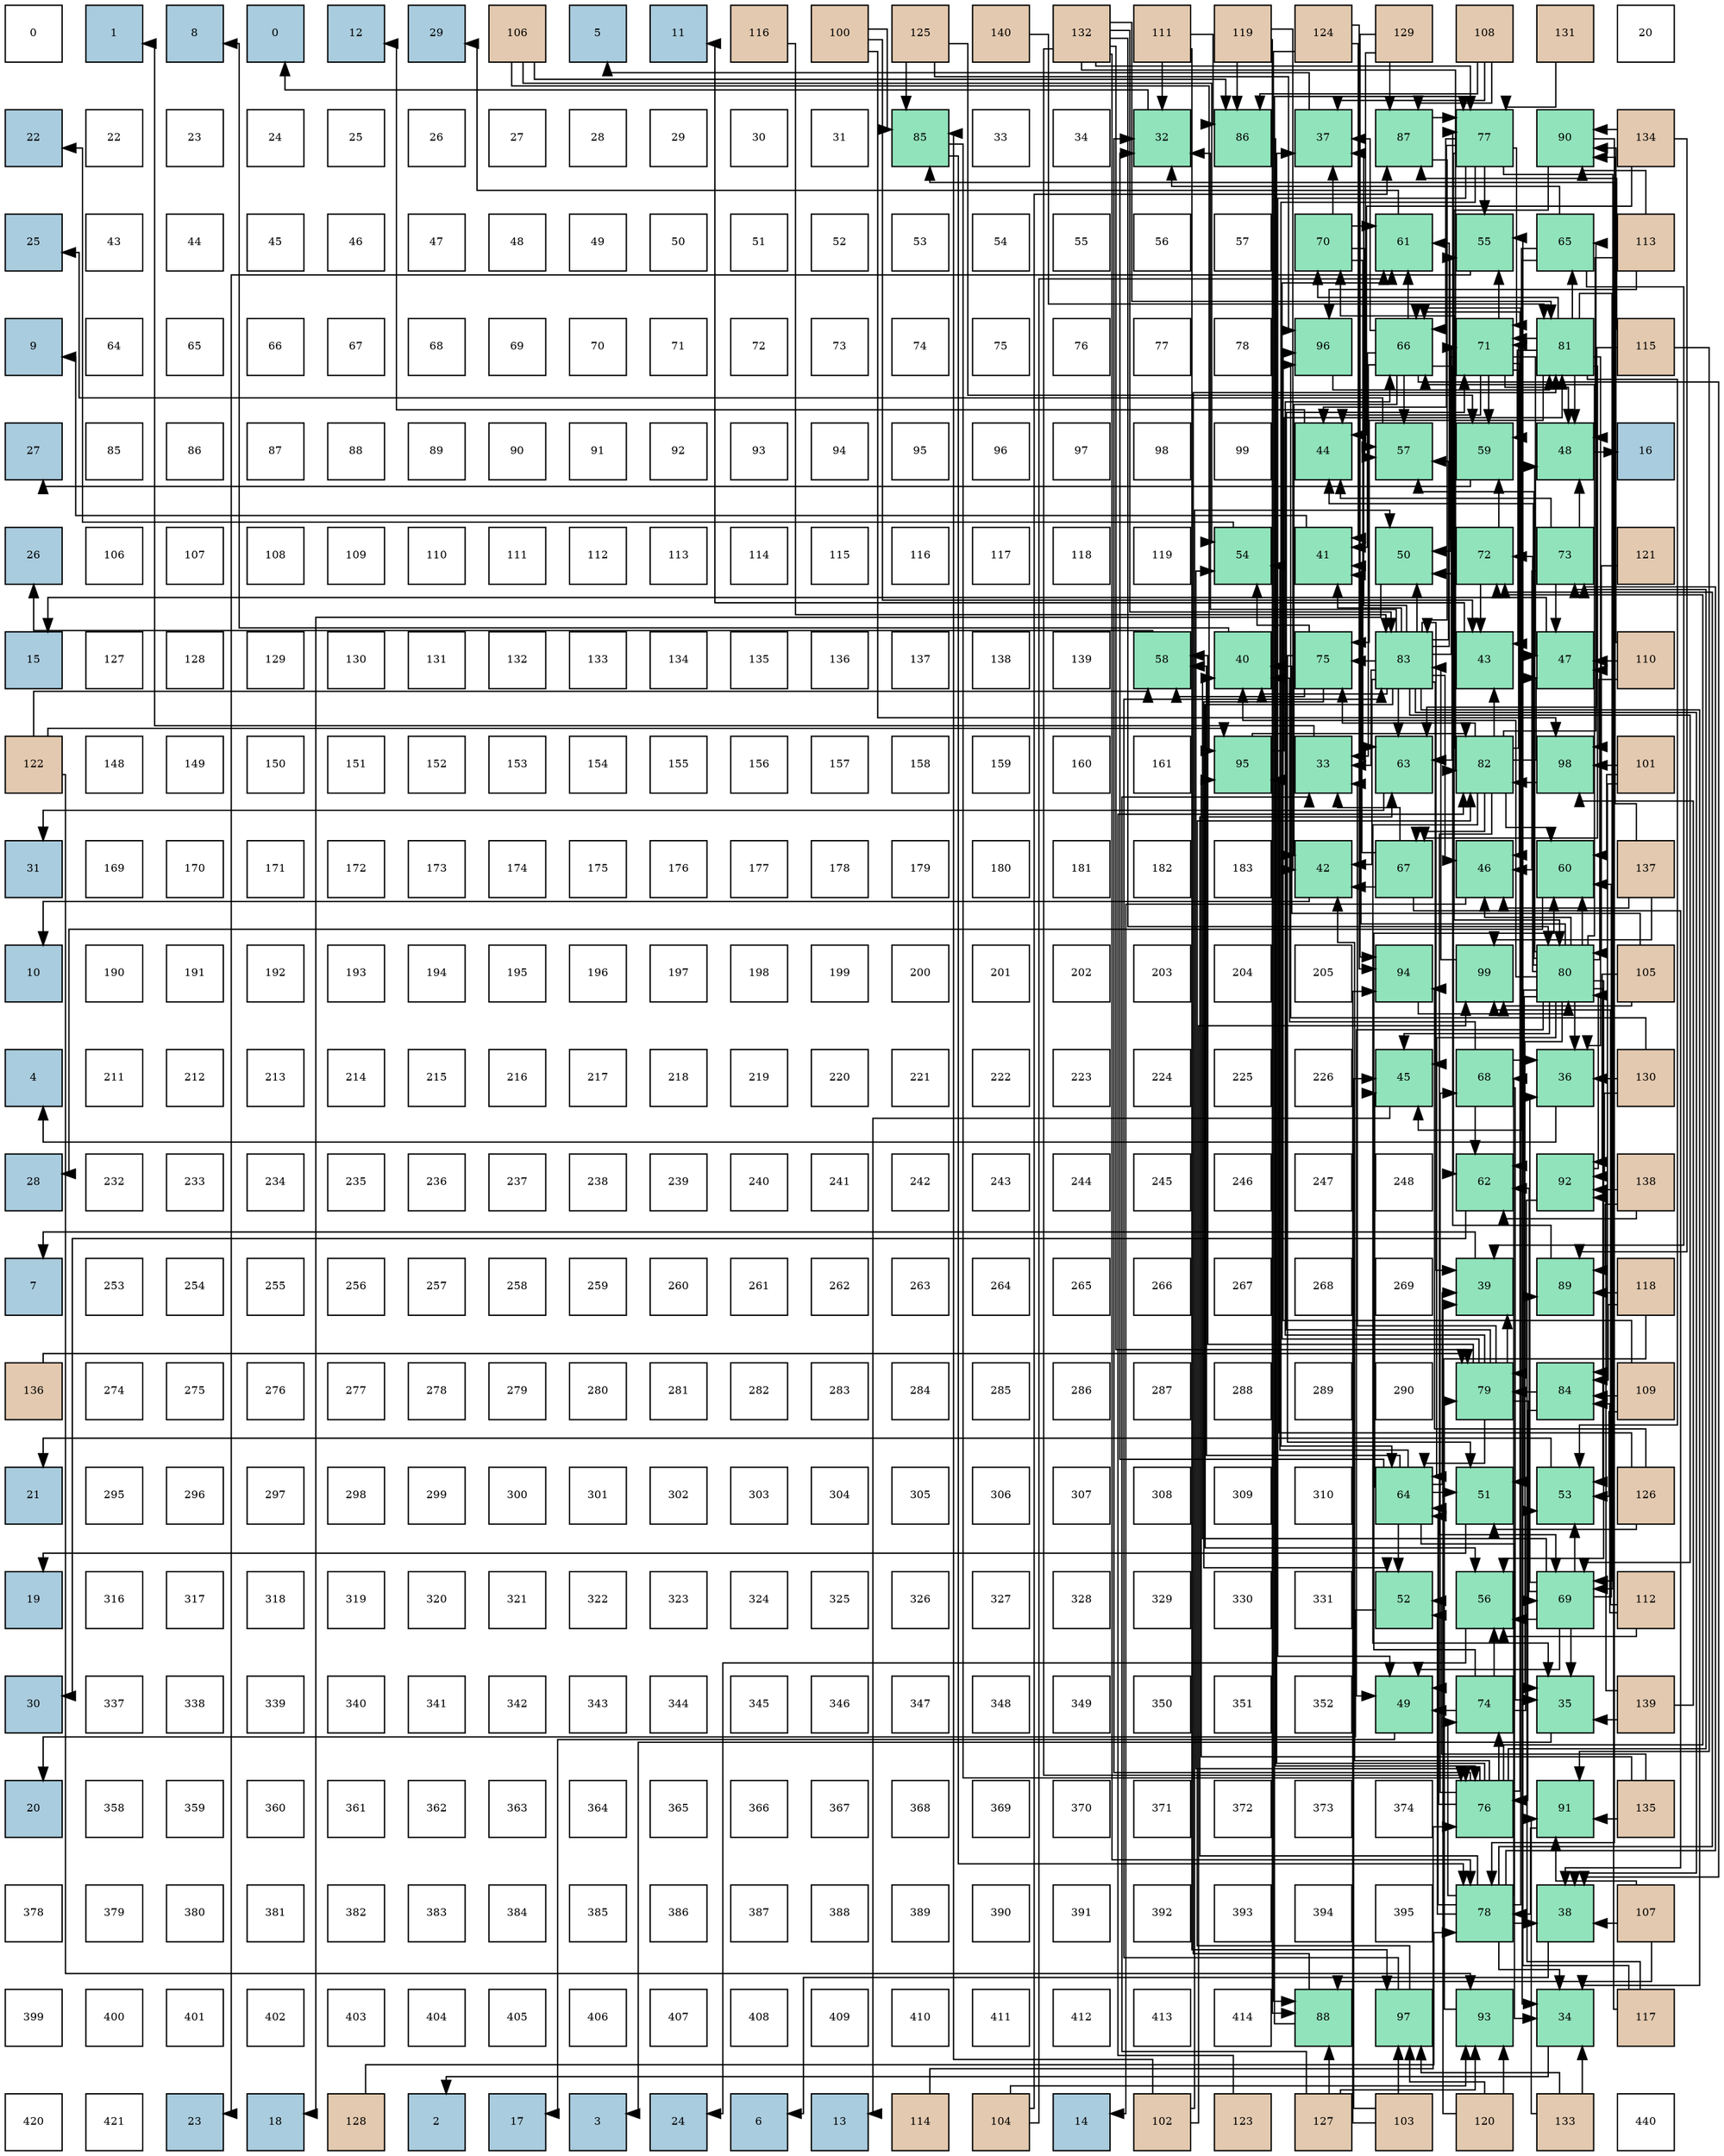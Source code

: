 digraph layout{
 rankdir=TB;
 splines=ortho;
 node [style=filled shape=square fixedsize=true width=0.6];
0[label="0", fontsize=8, fillcolor="#ffffff"];
1[label="1", fontsize=8, fillcolor="#a9ccde"];
2[label="8", fontsize=8, fillcolor="#a9ccde"];
3[label="0", fontsize=8, fillcolor="#a9ccde"];
4[label="12", fontsize=8, fillcolor="#a9ccde"];
5[label="29", fontsize=8, fillcolor="#a9ccde"];
6[label="106", fontsize=8, fillcolor="#e3c9af"];
7[label="5", fontsize=8, fillcolor="#a9ccde"];
8[label="11", fontsize=8, fillcolor="#a9ccde"];
9[label="116", fontsize=8, fillcolor="#e3c9af"];
10[label="100", fontsize=8, fillcolor="#e3c9af"];
11[label="125", fontsize=8, fillcolor="#e3c9af"];
12[label="140", fontsize=8, fillcolor="#e3c9af"];
13[label="132", fontsize=8, fillcolor="#e3c9af"];
14[label="111", fontsize=8, fillcolor="#e3c9af"];
15[label="119", fontsize=8, fillcolor="#e3c9af"];
16[label="124", fontsize=8, fillcolor="#e3c9af"];
17[label="129", fontsize=8, fillcolor="#e3c9af"];
18[label="108", fontsize=8, fillcolor="#e3c9af"];
19[label="131", fontsize=8, fillcolor="#e3c9af"];
20[label="20", fontsize=8, fillcolor="#ffffff"];
21[label="22", fontsize=8, fillcolor="#a9ccde"];
22[label="22", fontsize=8, fillcolor="#ffffff"];
23[label="23", fontsize=8, fillcolor="#ffffff"];
24[label="24", fontsize=8, fillcolor="#ffffff"];
25[label="25", fontsize=8, fillcolor="#ffffff"];
26[label="26", fontsize=8, fillcolor="#ffffff"];
27[label="27", fontsize=8, fillcolor="#ffffff"];
28[label="28", fontsize=8, fillcolor="#ffffff"];
29[label="29", fontsize=8, fillcolor="#ffffff"];
30[label="30", fontsize=8, fillcolor="#ffffff"];
31[label="31", fontsize=8, fillcolor="#ffffff"];
32[label="85", fontsize=8, fillcolor="#91e3bb"];
33[label="33", fontsize=8, fillcolor="#ffffff"];
34[label="34", fontsize=8, fillcolor="#ffffff"];
35[label="32", fontsize=8, fillcolor="#91e3bb"];
36[label="86", fontsize=8, fillcolor="#91e3bb"];
37[label="37", fontsize=8, fillcolor="#91e3bb"];
38[label="87", fontsize=8, fillcolor="#91e3bb"];
39[label="77", fontsize=8, fillcolor="#91e3bb"];
40[label="90", fontsize=8, fillcolor="#91e3bb"];
41[label="134", fontsize=8, fillcolor="#e3c9af"];
42[label="25", fontsize=8, fillcolor="#a9ccde"];
43[label="43", fontsize=8, fillcolor="#ffffff"];
44[label="44", fontsize=8, fillcolor="#ffffff"];
45[label="45", fontsize=8, fillcolor="#ffffff"];
46[label="46", fontsize=8, fillcolor="#ffffff"];
47[label="47", fontsize=8, fillcolor="#ffffff"];
48[label="48", fontsize=8, fillcolor="#ffffff"];
49[label="49", fontsize=8, fillcolor="#ffffff"];
50[label="50", fontsize=8, fillcolor="#ffffff"];
51[label="51", fontsize=8, fillcolor="#ffffff"];
52[label="52", fontsize=8, fillcolor="#ffffff"];
53[label="53", fontsize=8, fillcolor="#ffffff"];
54[label="54", fontsize=8, fillcolor="#ffffff"];
55[label="55", fontsize=8, fillcolor="#ffffff"];
56[label="56", fontsize=8, fillcolor="#ffffff"];
57[label="57", fontsize=8, fillcolor="#ffffff"];
58[label="70", fontsize=8, fillcolor="#91e3bb"];
59[label="61", fontsize=8, fillcolor="#91e3bb"];
60[label="55", fontsize=8, fillcolor="#91e3bb"];
61[label="65", fontsize=8, fillcolor="#91e3bb"];
62[label="113", fontsize=8, fillcolor="#e3c9af"];
63[label="9", fontsize=8, fillcolor="#a9ccde"];
64[label="64", fontsize=8, fillcolor="#ffffff"];
65[label="65", fontsize=8, fillcolor="#ffffff"];
66[label="66", fontsize=8, fillcolor="#ffffff"];
67[label="67", fontsize=8, fillcolor="#ffffff"];
68[label="68", fontsize=8, fillcolor="#ffffff"];
69[label="69", fontsize=8, fillcolor="#ffffff"];
70[label="70", fontsize=8, fillcolor="#ffffff"];
71[label="71", fontsize=8, fillcolor="#ffffff"];
72[label="72", fontsize=8, fillcolor="#ffffff"];
73[label="73", fontsize=8, fillcolor="#ffffff"];
74[label="74", fontsize=8, fillcolor="#ffffff"];
75[label="75", fontsize=8, fillcolor="#ffffff"];
76[label="76", fontsize=8, fillcolor="#ffffff"];
77[label="77", fontsize=8, fillcolor="#ffffff"];
78[label="78", fontsize=8, fillcolor="#ffffff"];
79[label="96", fontsize=8, fillcolor="#91e3bb"];
80[label="66", fontsize=8, fillcolor="#91e3bb"];
81[label="71", fontsize=8, fillcolor="#91e3bb"];
82[label="81", fontsize=8, fillcolor="#91e3bb"];
83[label="115", fontsize=8, fillcolor="#e3c9af"];
84[label="27", fontsize=8, fillcolor="#a9ccde"];
85[label="85", fontsize=8, fillcolor="#ffffff"];
86[label="86", fontsize=8, fillcolor="#ffffff"];
87[label="87", fontsize=8, fillcolor="#ffffff"];
88[label="88", fontsize=8, fillcolor="#ffffff"];
89[label="89", fontsize=8, fillcolor="#ffffff"];
90[label="90", fontsize=8, fillcolor="#ffffff"];
91[label="91", fontsize=8, fillcolor="#ffffff"];
92[label="92", fontsize=8, fillcolor="#ffffff"];
93[label="93", fontsize=8, fillcolor="#ffffff"];
94[label="94", fontsize=8, fillcolor="#ffffff"];
95[label="95", fontsize=8, fillcolor="#ffffff"];
96[label="96", fontsize=8, fillcolor="#ffffff"];
97[label="97", fontsize=8, fillcolor="#ffffff"];
98[label="98", fontsize=8, fillcolor="#ffffff"];
99[label="99", fontsize=8, fillcolor="#ffffff"];
100[label="44", fontsize=8, fillcolor="#91e3bb"];
101[label="57", fontsize=8, fillcolor="#91e3bb"];
102[label="59", fontsize=8, fillcolor="#91e3bb"];
103[label="48", fontsize=8, fillcolor="#91e3bb"];
104[label="16", fontsize=8, fillcolor="#a9ccde"];
105[label="26", fontsize=8, fillcolor="#a9ccde"];
106[label="106", fontsize=8, fillcolor="#ffffff"];
107[label="107", fontsize=8, fillcolor="#ffffff"];
108[label="108", fontsize=8, fillcolor="#ffffff"];
109[label="109", fontsize=8, fillcolor="#ffffff"];
110[label="110", fontsize=8, fillcolor="#ffffff"];
111[label="111", fontsize=8, fillcolor="#ffffff"];
112[label="112", fontsize=8, fillcolor="#ffffff"];
113[label="113", fontsize=8, fillcolor="#ffffff"];
114[label="114", fontsize=8, fillcolor="#ffffff"];
115[label="115", fontsize=8, fillcolor="#ffffff"];
116[label="116", fontsize=8, fillcolor="#ffffff"];
117[label="117", fontsize=8, fillcolor="#ffffff"];
118[label="118", fontsize=8, fillcolor="#ffffff"];
119[label="119", fontsize=8, fillcolor="#ffffff"];
120[label="54", fontsize=8, fillcolor="#91e3bb"];
121[label="41", fontsize=8, fillcolor="#91e3bb"];
122[label="50", fontsize=8, fillcolor="#91e3bb"];
123[label="72", fontsize=8, fillcolor="#91e3bb"];
124[label="73", fontsize=8, fillcolor="#91e3bb"];
125[label="121", fontsize=8, fillcolor="#e3c9af"];
126[label="15", fontsize=8, fillcolor="#a9ccde"];
127[label="127", fontsize=8, fillcolor="#ffffff"];
128[label="128", fontsize=8, fillcolor="#ffffff"];
129[label="129", fontsize=8, fillcolor="#ffffff"];
130[label="130", fontsize=8, fillcolor="#ffffff"];
131[label="131", fontsize=8, fillcolor="#ffffff"];
132[label="132", fontsize=8, fillcolor="#ffffff"];
133[label="133", fontsize=8, fillcolor="#ffffff"];
134[label="134", fontsize=8, fillcolor="#ffffff"];
135[label="135", fontsize=8, fillcolor="#ffffff"];
136[label="136", fontsize=8, fillcolor="#ffffff"];
137[label="137", fontsize=8, fillcolor="#ffffff"];
138[label="138", fontsize=8, fillcolor="#ffffff"];
139[label="139", fontsize=8, fillcolor="#ffffff"];
140[label="58", fontsize=8, fillcolor="#91e3bb"];
141[label="40", fontsize=8, fillcolor="#91e3bb"];
142[label="75", fontsize=8, fillcolor="#91e3bb"];
143[label="83", fontsize=8, fillcolor="#91e3bb"];
144[label="43", fontsize=8, fillcolor="#91e3bb"];
145[label="47", fontsize=8, fillcolor="#91e3bb"];
146[label="110", fontsize=8, fillcolor="#e3c9af"];
147[label="122", fontsize=8, fillcolor="#e3c9af"];
148[label="148", fontsize=8, fillcolor="#ffffff"];
149[label="149", fontsize=8, fillcolor="#ffffff"];
150[label="150", fontsize=8, fillcolor="#ffffff"];
151[label="151", fontsize=8, fillcolor="#ffffff"];
152[label="152", fontsize=8, fillcolor="#ffffff"];
153[label="153", fontsize=8, fillcolor="#ffffff"];
154[label="154", fontsize=8, fillcolor="#ffffff"];
155[label="155", fontsize=8, fillcolor="#ffffff"];
156[label="156", fontsize=8, fillcolor="#ffffff"];
157[label="157", fontsize=8, fillcolor="#ffffff"];
158[label="158", fontsize=8, fillcolor="#ffffff"];
159[label="159", fontsize=8, fillcolor="#ffffff"];
160[label="160", fontsize=8, fillcolor="#ffffff"];
161[label="161", fontsize=8, fillcolor="#ffffff"];
162[label="95", fontsize=8, fillcolor="#91e3bb"];
163[label="33", fontsize=8, fillcolor="#91e3bb"];
164[label="63", fontsize=8, fillcolor="#91e3bb"];
165[label="82", fontsize=8, fillcolor="#91e3bb"];
166[label="98", fontsize=8, fillcolor="#91e3bb"];
167[label="101", fontsize=8, fillcolor="#e3c9af"];
168[label="31", fontsize=8, fillcolor="#a9ccde"];
169[label="169", fontsize=8, fillcolor="#ffffff"];
170[label="170", fontsize=8, fillcolor="#ffffff"];
171[label="171", fontsize=8, fillcolor="#ffffff"];
172[label="172", fontsize=8, fillcolor="#ffffff"];
173[label="173", fontsize=8, fillcolor="#ffffff"];
174[label="174", fontsize=8, fillcolor="#ffffff"];
175[label="175", fontsize=8, fillcolor="#ffffff"];
176[label="176", fontsize=8, fillcolor="#ffffff"];
177[label="177", fontsize=8, fillcolor="#ffffff"];
178[label="178", fontsize=8, fillcolor="#ffffff"];
179[label="179", fontsize=8, fillcolor="#ffffff"];
180[label="180", fontsize=8, fillcolor="#ffffff"];
181[label="181", fontsize=8, fillcolor="#ffffff"];
182[label="182", fontsize=8, fillcolor="#ffffff"];
183[label="183", fontsize=8, fillcolor="#ffffff"];
184[label="42", fontsize=8, fillcolor="#91e3bb"];
185[label="67", fontsize=8, fillcolor="#91e3bb"];
186[label="46", fontsize=8, fillcolor="#91e3bb"];
187[label="60", fontsize=8, fillcolor="#91e3bb"];
188[label="137", fontsize=8, fillcolor="#e3c9af"];
189[label="10", fontsize=8, fillcolor="#a9ccde"];
190[label="190", fontsize=8, fillcolor="#ffffff"];
191[label="191", fontsize=8, fillcolor="#ffffff"];
192[label="192", fontsize=8, fillcolor="#ffffff"];
193[label="193", fontsize=8, fillcolor="#ffffff"];
194[label="194", fontsize=8, fillcolor="#ffffff"];
195[label="195", fontsize=8, fillcolor="#ffffff"];
196[label="196", fontsize=8, fillcolor="#ffffff"];
197[label="197", fontsize=8, fillcolor="#ffffff"];
198[label="198", fontsize=8, fillcolor="#ffffff"];
199[label="199", fontsize=8, fillcolor="#ffffff"];
200[label="200", fontsize=8, fillcolor="#ffffff"];
201[label="201", fontsize=8, fillcolor="#ffffff"];
202[label="202", fontsize=8, fillcolor="#ffffff"];
203[label="203", fontsize=8, fillcolor="#ffffff"];
204[label="204", fontsize=8, fillcolor="#ffffff"];
205[label="205", fontsize=8, fillcolor="#ffffff"];
206[label="94", fontsize=8, fillcolor="#91e3bb"];
207[label="99", fontsize=8, fillcolor="#91e3bb"];
208[label="80", fontsize=8, fillcolor="#91e3bb"];
209[label="105", fontsize=8, fillcolor="#e3c9af"];
210[label="4", fontsize=8, fillcolor="#a9ccde"];
211[label="211", fontsize=8, fillcolor="#ffffff"];
212[label="212", fontsize=8, fillcolor="#ffffff"];
213[label="213", fontsize=8, fillcolor="#ffffff"];
214[label="214", fontsize=8, fillcolor="#ffffff"];
215[label="215", fontsize=8, fillcolor="#ffffff"];
216[label="216", fontsize=8, fillcolor="#ffffff"];
217[label="217", fontsize=8, fillcolor="#ffffff"];
218[label="218", fontsize=8, fillcolor="#ffffff"];
219[label="219", fontsize=8, fillcolor="#ffffff"];
220[label="220", fontsize=8, fillcolor="#ffffff"];
221[label="221", fontsize=8, fillcolor="#ffffff"];
222[label="222", fontsize=8, fillcolor="#ffffff"];
223[label="223", fontsize=8, fillcolor="#ffffff"];
224[label="224", fontsize=8, fillcolor="#ffffff"];
225[label="225", fontsize=8, fillcolor="#ffffff"];
226[label="226", fontsize=8, fillcolor="#ffffff"];
227[label="45", fontsize=8, fillcolor="#91e3bb"];
228[label="68", fontsize=8, fillcolor="#91e3bb"];
229[label="36", fontsize=8, fillcolor="#91e3bb"];
230[label="130", fontsize=8, fillcolor="#e3c9af"];
231[label="28", fontsize=8, fillcolor="#a9ccde"];
232[label="232", fontsize=8, fillcolor="#ffffff"];
233[label="233", fontsize=8, fillcolor="#ffffff"];
234[label="234", fontsize=8, fillcolor="#ffffff"];
235[label="235", fontsize=8, fillcolor="#ffffff"];
236[label="236", fontsize=8, fillcolor="#ffffff"];
237[label="237", fontsize=8, fillcolor="#ffffff"];
238[label="238", fontsize=8, fillcolor="#ffffff"];
239[label="239", fontsize=8, fillcolor="#ffffff"];
240[label="240", fontsize=8, fillcolor="#ffffff"];
241[label="241", fontsize=8, fillcolor="#ffffff"];
242[label="242", fontsize=8, fillcolor="#ffffff"];
243[label="243", fontsize=8, fillcolor="#ffffff"];
244[label="244", fontsize=8, fillcolor="#ffffff"];
245[label="245", fontsize=8, fillcolor="#ffffff"];
246[label="246", fontsize=8, fillcolor="#ffffff"];
247[label="247", fontsize=8, fillcolor="#ffffff"];
248[label="248", fontsize=8, fillcolor="#ffffff"];
249[label="62", fontsize=8, fillcolor="#91e3bb"];
250[label="92", fontsize=8, fillcolor="#91e3bb"];
251[label="138", fontsize=8, fillcolor="#e3c9af"];
252[label="7", fontsize=8, fillcolor="#a9ccde"];
253[label="253", fontsize=8, fillcolor="#ffffff"];
254[label="254", fontsize=8, fillcolor="#ffffff"];
255[label="255", fontsize=8, fillcolor="#ffffff"];
256[label="256", fontsize=8, fillcolor="#ffffff"];
257[label="257", fontsize=8, fillcolor="#ffffff"];
258[label="258", fontsize=8, fillcolor="#ffffff"];
259[label="259", fontsize=8, fillcolor="#ffffff"];
260[label="260", fontsize=8, fillcolor="#ffffff"];
261[label="261", fontsize=8, fillcolor="#ffffff"];
262[label="262", fontsize=8, fillcolor="#ffffff"];
263[label="263", fontsize=8, fillcolor="#ffffff"];
264[label="264", fontsize=8, fillcolor="#ffffff"];
265[label="265", fontsize=8, fillcolor="#ffffff"];
266[label="266", fontsize=8, fillcolor="#ffffff"];
267[label="267", fontsize=8, fillcolor="#ffffff"];
268[label="268", fontsize=8, fillcolor="#ffffff"];
269[label="269", fontsize=8, fillcolor="#ffffff"];
270[label="39", fontsize=8, fillcolor="#91e3bb"];
271[label="89", fontsize=8, fillcolor="#91e3bb"];
272[label="118", fontsize=8, fillcolor="#e3c9af"];
273[label="136", fontsize=8, fillcolor="#e3c9af"];
274[label="274", fontsize=8, fillcolor="#ffffff"];
275[label="275", fontsize=8, fillcolor="#ffffff"];
276[label="276", fontsize=8, fillcolor="#ffffff"];
277[label="277", fontsize=8, fillcolor="#ffffff"];
278[label="278", fontsize=8, fillcolor="#ffffff"];
279[label="279", fontsize=8, fillcolor="#ffffff"];
280[label="280", fontsize=8, fillcolor="#ffffff"];
281[label="281", fontsize=8, fillcolor="#ffffff"];
282[label="282", fontsize=8, fillcolor="#ffffff"];
283[label="283", fontsize=8, fillcolor="#ffffff"];
284[label="284", fontsize=8, fillcolor="#ffffff"];
285[label="285", fontsize=8, fillcolor="#ffffff"];
286[label="286", fontsize=8, fillcolor="#ffffff"];
287[label="287", fontsize=8, fillcolor="#ffffff"];
288[label="288", fontsize=8, fillcolor="#ffffff"];
289[label="289", fontsize=8, fillcolor="#ffffff"];
290[label="290", fontsize=8, fillcolor="#ffffff"];
291[label="79", fontsize=8, fillcolor="#91e3bb"];
292[label="84", fontsize=8, fillcolor="#91e3bb"];
293[label="109", fontsize=8, fillcolor="#e3c9af"];
294[label="21", fontsize=8, fillcolor="#a9ccde"];
295[label="295", fontsize=8, fillcolor="#ffffff"];
296[label="296", fontsize=8, fillcolor="#ffffff"];
297[label="297", fontsize=8, fillcolor="#ffffff"];
298[label="298", fontsize=8, fillcolor="#ffffff"];
299[label="299", fontsize=8, fillcolor="#ffffff"];
300[label="300", fontsize=8, fillcolor="#ffffff"];
301[label="301", fontsize=8, fillcolor="#ffffff"];
302[label="302", fontsize=8, fillcolor="#ffffff"];
303[label="303", fontsize=8, fillcolor="#ffffff"];
304[label="304", fontsize=8, fillcolor="#ffffff"];
305[label="305", fontsize=8, fillcolor="#ffffff"];
306[label="306", fontsize=8, fillcolor="#ffffff"];
307[label="307", fontsize=8, fillcolor="#ffffff"];
308[label="308", fontsize=8, fillcolor="#ffffff"];
309[label="309", fontsize=8, fillcolor="#ffffff"];
310[label="310", fontsize=8, fillcolor="#ffffff"];
311[label="64", fontsize=8, fillcolor="#91e3bb"];
312[label="51", fontsize=8, fillcolor="#91e3bb"];
313[label="53", fontsize=8, fillcolor="#91e3bb"];
314[label="126", fontsize=8, fillcolor="#e3c9af"];
315[label="19", fontsize=8, fillcolor="#a9ccde"];
316[label="316", fontsize=8, fillcolor="#ffffff"];
317[label="317", fontsize=8, fillcolor="#ffffff"];
318[label="318", fontsize=8, fillcolor="#ffffff"];
319[label="319", fontsize=8, fillcolor="#ffffff"];
320[label="320", fontsize=8, fillcolor="#ffffff"];
321[label="321", fontsize=8, fillcolor="#ffffff"];
322[label="322", fontsize=8, fillcolor="#ffffff"];
323[label="323", fontsize=8, fillcolor="#ffffff"];
324[label="324", fontsize=8, fillcolor="#ffffff"];
325[label="325", fontsize=8, fillcolor="#ffffff"];
326[label="326", fontsize=8, fillcolor="#ffffff"];
327[label="327", fontsize=8, fillcolor="#ffffff"];
328[label="328", fontsize=8, fillcolor="#ffffff"];
329[label="329", fontsize=8, fillcolor="#ffffff"];
330[label="330", fontsize=8, fillcolor="#ffffff"];
331[label="331", fontsize=8, fillcolor="#ffffff"];
332[label="52", fontsize=8, fillcolor="#91e3bb"];
333[label="56", fontsize=8, fillcolor="#91e3bb"];
334[label="69", fontsize=8, fillcolor="#91e3bb"];
335[label="112", fontsize=8, fillcolor="#e3c9af"];
336[label="30", fontsize=8, fillcolor="#a9ccde"];
337[label="337", fontsize=8, fillcolor="#ffffff"];
338[label="338", fontsize=8, fillcolor="#ffffff"];
339[label="339", fontsize=8, fillcolor="#ffffff"];
340[label="340", fontsize=8, fillcolor="#ffffff"];
341[label="341", fontsize=8, fillcolor="#ffffff"];
342[label="342", fontsize=8, fillcolor="#ffffff"];
343[label="343", fontsize=8, fillcolor="#ffffff"];
344[label="344", fontsize=8, fillcolor="#ffffff"];
345[label="345", fontsize=8, fillcolor="#ffffff"];
346[label="346", fontsize=8, fillcolor="#ffffff"];
347[label="347", fontsize=8, fillcolor="#ffffff"];
348[label="348", fontsize=8, fillcolor="#ffffff"];
349[label="349", fontsize=8, fillcolor="#ffffff"];
350[label="350", fontsize=8, fillcolor="#ffffff"];
351[label="351", fontsize=8, fillcolor="#ffffff"];
352[label="352", fontsize=8, fillcolor="#ffffff"];
353[label="49", fontsize=8, fillcolor="#91e3bb"];
354[label="74", fontsize=8, fillcolor="#91e3bb"];
355[label="35", fontsize=8, fillcolor="#91e3bb"];
356[label="139", fontsize=8, fillcolor="#e3c9af"];
357[label="20", fontsize=8, fillcolor="#a9ccde"];
358[label="358", fontsize=8, fillcolor="#ffffff"];
359[label="359", fontsize=8, fillcolor="#ffffff"];
360[label="360", fontsize=8, fillcolor="#ffffff"];
361[label="361", fontsize=8, fillcolor="#ffffff"];
362[label="362", fontsize=8, fillcolor="#ffffff"];
363[label="363", fontsize=8, fillcolor="#ffffff"];
364[label="364", fontsize=8, fillcolor="#ffffff"];
365[label="365", fontsize=8, fillcolor="#ffffff"];
366[label="366", fontsize=8, fillcolor="#ffffff"];
367[label="367", fontsize=8, fillcolor="#ffffff"];
368[label="368", fontsize=8, fillcolor="#ffffff"];
369[label="369", fontsize=8, fillcolor="#ffffff"];
370[label="370", fontsize=8, fillcolor="#ffffff"];
371[label="371", fontsize=8, fillcolor="#ffffff"];
372[label="372", fontsize=8, fillcolor="#ffffff"];
373[label="373", fontsize=8, fillcolor="#ffffff"];
374[label="374", fontsize=8, fillcolor="#ffffff"];
375[label="76", fontsize=8, fillcolor="#91e3bb"];
376[label="91", fontsize=8, fillcolor="#91e3bb"];
377[label="135", fontsize=8, fillcolor="#e3c9af"];
378[label="378", fontsize=8, fillcolor="#ffffff"];
379[label="379", fontsize=8, fillcolor="#ffffff"];
380[label="380", fontsize=8, fillcolor="#ffffff"];
381[label="381", fontsize=8, fillcolor="#ffffff"];
382[label="382", fontsize=8, fillcolor="#ffffff"];
383[label="383", fontsize=8, fillcolor="#ffffff"];
384[label="384", fontsize=8, fillcolor="#ffffff"];
385[label="385", fontsize=8, fillcolor="#ffffff"];
386[label="386", fontsize=8, fillcolor="#ffffff"];
387[label="387", fontsize=8, fillcolor="#ffffff"];
388[label="388", fontsize=8, fillcolor="#ffffff"];
389[label="389", fontsize=8, fillcolor="#ffffff"];
390[label="390", fontsize=8, fillcolor="#ffffff"];
391[label="391", fontsize=8, fillcolor="#ffffff"];
392[label="392", fontsize=8, fillcolor="#ffffff"];
393[label="393", fontsize=8, fillcolor="#ffffff"];
394[label="394", fontsize=8, fillcolor="#ffffff"];
395[label="395", fontsize=8, fillcolor="#ffffff"];
396[label="78", fontsize=8, fillcolor="#91e3bb"];
397[label="38", fontsize=8, fillcolor="#91e3bb"];
398[label="107", fontsize=8, fillcolor="#e3c9af"];
399[label="399", fontsize=8, fillcolor="#ffffff"];
400[label="400", fontsize=8, fillcolor="#ffffff"];
401[label="401", fontsize=8, fillcolor="#ffffff"];
402[label="402", fontsize=8, fillcolor="#ffffff"];
403[label="403", fontsize=8, fillcolor="#ffffff"];
404[label="404", fontsize=8, fillcolor="#ffffff"];
405[label="405", fontsize=8, fillcolor="#ffffff"];
406[label="406", fontsize=8, fillcolor="#ffffff"];
407[label="407", fontsize=8, fillcolor="#ffffff"];
408[label="408", fontsize=8, fillcolor="#ffffff"];
409[label="409", fontsize=8, fillcolor="#ffffff"];
410[label="410", fontsize=8, fillcolor="#ffffff"];
411[label="411", fontsize=8, fillcolor="#ffffff"];
412[label="412", fontsize=8, fillcolor="#ffffff"];
413[label="413", fontsize=8, fillcolor="#ffffff"];
414[label="414", fontsize=8, fillcolor="#ffffff"];
415[label="88", fontsize=8, fillcolor="#91e3bb"];
416[label="97", fontsize=8, fillcolor="#91e3bb"];
417[label="93", fontsize=8, fillcolor="#91e3bb"];
418[label="34", fontsize=8, fillcolor="#91e3bb"];
419[label="117", fontsize=8, fillcolor="#e3c9af"];
420[label="420", fontsize=8, fillcolor="#ffffff"];
421[label="421", fontsize=8, fillcolor="#ffffff"];
422[label="23", fontsize=8, fillcolor="#a9ccde"];
423[label="18", fontsize=8, fillcolor="#a9ccde"];
424[label="128", fontsize=8, fillcolor="#e3c9af"];
425[label="2", fontsize=8, fillcolor="#a9ccde"];
426[label="17", fontsize=8, fillcolor="#a9ccde"];
427[label="3", fontsize=8, fillcolor="#a9ccde"];
428[label="24", fontsize=8, fillcolor="#a9ccde"];
429[label="6", fontsize=8, fillcolor="#a9ccde"];
430[label="13", fontsize=8, fillcolor="#a9ccde"];
431[label="114", fontsize=8, fillcolor="#e3c9af"];
432[label="104", fontsize=8, fillcolor="#e3c9af"];
433[label="14", fontsize=8, fillcolor="#a9ccde"];
434[label="102", fontsize=8, fillcolor="#e3c9af"];
435[label="123", fontsize=8, fillcolor="#e3c9af"];
436[label="127", fontsize=8, fillcolor="#e3c9af"];
437[label="103", fontsize=8, fillcolor="#e3c9af"];
438[label="120", fontsize=8, fillcolor="#e3c9af"];
439[label="133", fontsize=8, fillcolor="#e3c9af"];
440[label="440", fontsize=8, fillcolor="#ffffff"];
edge [constraint=false, style=vis];35 -> 3;
163 -> 1;
418 -> 425;
355 -> 427;
229 -> 210;
37 -> 7;
397 -> 429;
270 -> 252;
141 -> 2;
121 -> 63;
184 -> 189;
144 -> 8;
100 -> 4;
227 -> 430;
186 -> 433;
145 -> 126;
103 -> 104;
353 -> 426;
122 -> 423;
312 -> 315;
332 -> 357;
313 -> 294;
120 -> 21;
60 -> 422;
333 -> 428;
101 -> 42;
140 -> 105;
102 -> 84;
187 -> 231;
59 -> 5;
249 -> 336;
164 -> 168;
311 -> 35;
311 -> 418;
311 -> 270;
311 -> 227;
311 -> 312;
311 -> 332;
311 -> 120;
311 -> 140;
61 -> 35;
61 -> 418;
61 -> 270;
61 -> 227;
80 -> 163;
80 -> 37;
80 -> 397;
80 -> 121;
80 -> 184;
80 -> 101;
80 -> 59;
80 -> 164;
185 -> 163;
185 -> 397;
185 -> 121;
185 -> 184;
228 -> 355;
228 -> 229;
228 -> 141;
228 -> 249;
334 -> 355;
334 -> 229;
334 -> 141;
334 -> 353;
334 -> 313;
334 -> 333;
334 -> 187;
334 -> 249;
58 -> 37;
58 -> 101;
58 -> 59;
58 -> 164;
81 -> 144;
81 -> 100;
81 -> 186;
81 -> 145;
81 -> 103;
81 -> 122;
81 -> 60;
81 -> 102;
123 -> 144;
123 -> 122;
123 -> 60;
123 -> 102;
124 -> 100;
124 -> 186;
124 -> 145;
124 -> 103;
354 -> 353;
354 -> 313;
354 -> 333;
354 -> 187;
142 -> 312;
142 -> 332;
142 -> 120;
142 -> 140;
375 -> 35;
375 -> 37;
375 -> 184;
375 -> 120;
375 -> 311;
375 -> 80;
375 -> 228;
375 -> 123;
375 -> 124;
375 -> 354;
39 -> 100;
39 -> 353;
39 -> 60;
39 -> 249;
39 -> 311;
39 -> 80;
39 -> 334;
39 -> 81;
396 -> 418;
396 -> 397;
396 -> 332;
396 -> 164;
396 -> 311;
396 -> 80;
396 -> 228;
396 -> 123;
396 -> 124;
396 -> 354;
291 -> 163;
291 -> 270;
291 -> 140;
291 -> 59;
291 -> 311;
291 -> 80;
291 -> 334;
291 -> 81;
208 -> 355;
208 -> 229;
208 -> 141;
208 -> 121;
208 -> 100;
208 -> 227;
208 -> 186;
208 -> 145;
208 -> 103;
208 -> 353;
208 -> 312;
208 -> 313;
208 -> 333;
208 -> 101;
208 -> 187;
208 -> 249;
208 -> 311;
208 -> 80;
208 -> 123;
82 -> 229;
82 -> 103;
82 -> 313;
82 -> 102;
82 -> 61;
82 -> 185;
82 -> 334;
82 -> 58;
82 -> 81;
82 -> 142;
165 -> 355;
165 -> 144;
165 -> 145;
165 -> 187;
165 -> 61;
165 -> 185;
165 -> 334;
165 -> 58;
165 -> 81;
165 -> 142;
143 -> 35;
143 -> 163;
143 -> 418;
143 -> 37;
143 -> 397;
143 -> 270;
143 -> 141;
143 -> 121;
143 -> 184;
143 -> 227;
143 -> 186;
143 -> 122;
143 -> 333;
143 -> 101;
143 -> 59;
143 -> 164;
143 -> 334;
143 -> 81;
143 -> 142;
292 -> 375;
292 -> 291;
32 -> 375;
32 -> 396;
36 -> 375;
38 -> 39;
38 -> 143;
415 -> 39;
415 -> 82;
271 -> 39;
40 -> 396;
40 -> 208;
376 -> 396;
250 -> 291;
250 -> 208;
417 -> 291;
206 -> 208;
162 -> 82;
162 -> 165;
79 -> 82;
416 -> 165;
416 -> 143;
166 -> 165;
207 -> 143;
10 -> 144;
10 -> 32;
10 -> 166;
167 -> 187;
167 -> 292;
167 -> 166;
434 -> 122;
434 -> 32;
434 -> 207;
437 -> 227;
437 -> 206;
437 -> 416;
432 -> 59;
432 -> 38;
432 -> 417;
209 -> 141;
209 -> 250;
209 -> 207;
6 -> 120;
6 -> 36;
6 -> 162;
398 -> 397;
398 -> 415;
398 -> 376;
18 -> 37;
18 -> 36;
18 -> 38;
293 -> 313;
293 -> 292;
293 -> 79;
146 -> 145;
146 -> 40;
146 -> 166;
14 -> 35;
14 -> 36;
14 -> 416;
335 -> 333;
335 -> 292;
335 -> 207;
62 -> 103;
62 -> 40;
62 -> 79;
431 -> 375;
83 -> 164;
83 -> 38;
83 -> 376;
9 -> 143;
419 -> 60;
419 -> 32;
419 -> 271;
272 -> 353;
272 -> 292;
272 -> 271;
15 -> 184;
15 -> 36;
15 -> 415;
438 -> 270;
438 -> 417;
438 -> 416;
125 -> 208;
147 -> 140;
147 -> 417;
147 -> 162;
435 -> 165;
16 -> 121;
16 -> 415;
16 -> 206;
11 -> 102;
11 -> 32;
11 -> 79;
314 -> 312;
314 -> 206;
314 -> 162;
436 -> 163;
436 -> 415;
436 -> 417;
424 -> 396;
17 -> 101;
17 -> 38;
17 -> 206;
230 -> 229;
230 -> 250;
230 -> 79;
19 -> 39;
13 -> 375;
13 -> 39;
13 -> 396;
13 -> 291;
13 -> 208;
13 -> 82;
13 -> 165;
13 -> 143;
439 -> 418;
439 -> 376;
439 -> 416;
41 -> 100;
41 -> 271;
41 -> 40;
377 -> 332;
377 -> 376;
377 -> 162;
273 -> 291;
188 -> 186;
188 -> 40;
188 -> 207;
251 -> 249;
251 -> 271;
251 -> 250;
356 -> 355;
356 -> 250;
356 -> 166;
12 -> 82;
edge [constraint=true, style=invis];
0 -> 21 -> 42 -> 63 -> 84 -> 105 -> 126 -> 147 -> 168 -> 189 -> 210 -> 231 -> 252 -> 273 -> 294 -> 315 -> 336 -> 357 -> 378 -> 399 -> 420;
1 -> 22 -> 43 -> 64 -> 85 -> 106 -> 127 -> 148 -> 169 -> 190 -> 211 -> 232 -> 253 -> 274 -> 295 -> 316 -> 337 -> 358 -> 379 -> 400 -> 421;
2 -> 23 -> 44 -> 65 -> 86 -> 107 -> 128 -> 149 -> 170 -> 191 -> 212 -> 233 -> 254 -> 275 -> 296 -> 317 -> 338 -> 359 -> 380 -> 401 -> 422;
3 -> 24 -> 45 -> 66 -> 87 -> 108 -> 129 -> 150 -> 171 -> 192 -> 213 -> 234 -> 255 -> 276 -> 297 -> 318 -> 339 -> 360 -> 381 -> 402 -> 423;
4 -> 25 -> 46 -> 67 -> 88 -> 109 -> 130 -> 151 -> 172 -> 193 -> 214 -> 235 -> 256 -> 277 -> 298 -> 319 -> 340 -> 361 -> 382 -> 403 -> 424;
5 -> 26 -> 47 -> 68 -> 89 -> 110 -> 131 -> 152 -> 173 -> 194 -> 215 -> 236 -> 257 -> 278 -> 299 -> 320 -> 341 -> 362 -> 383 -> 404 -> 425;
6 -> 27 -> 48 -> 69 -> 90 -> 111 -> 132 -> 153 -> 174 -> 195 -> 216 -> 237 -> 258 -> 279 -> 300 -> 321 -> 342 -> 363 -> 384 -> 405 -> 426;
7 -> 28 -> 49 -> 70 -> 91 -> 112 -> 133 -> 154 -> 175 -> 196 -> 217 -> 238 -> 259 -> 280 -> 301 -> 322 -> 343 -> 364 -> 385 -> 406 -> 427;
8 -> 29 -> 50 -> 71 -> 92 -> 113 -> 134 -> 155 -> 176 -> 197 -> 218 -> 239 -> 260 -> 281 -> 302 -> 323 -> 344 -> 365 -> 386 -> 407 -> 428;
9 -> 30 -> 51 -> 72 -> 93 -> 114 -> 135 -> 156 -> 177 -> 198 -> 219 -> 240 -> 261 -> 282 -> 303 -> 324 -> 345 -> 366 -> 387 -> 408 -> 429;
10 -> 31 -> 52 -> 73 -> 94 -> 115 -> 136 -> 157 -> 178 -> 199 -> 220 -> 241 -> 262 -> 283 -> 304 -> 325 -> 346 -> 367 -> 388 -> 409 -> 430;
11 -> 32 -> 53 -> 74 -> 95 -> 116 -> 137 -> 158 -> 179 -> 200 -> 221 -> 242 -> 263 -> 284 -> 305 -> 326 -> 347 -> 368 -> 389 -> 410 -> 431;
12 -> 33 -> 54 -> 75 -> 96 -> 117 -> 138 -> 159 -> 180 -> 201 -> 222 -> 243 -> 264 -> 285 -> 306 -> 327 -> 348 -> 369 -> 390 -> 411 -> 432;
13 -> 34 -> 55 -> 76 -> 97 -> 118 -> 139 -> 160 -> 181 -> 202 -> 223 -> 244 -> 265 -> 286 -> 307 -> 328 -> 349 -> 370 -> 391 -> 412 -> 433;
14 -> 35 -> 56 -> 77 -> 98 -> 119 -> 140 -> 161 -> 182 -> 203 -> 224 -> 245 -> 266 -> 287 -> 308 -> 329 -> 350 -> 371 -> 392 -> 413 -> 434;
15 -> 36 -> 57 -> 78 -> 99 -> 120 -> 141 -> 162 -> 183 -> 204 -> 225 -> 246 -> 267 -> 288 -> 309 -> 330 -> 351 -> 372 -> 393 -> 414 -> 435;
16 -> 37 -> 58 -> 79 -> 100 -> 121 -> 142 -> 163 -> 184 -> 205 -> 226 -> 247 -> 268 -> 289 -> 310 -> 331 -> 352 -> 373 -> 394 -> 415 -> 436;
17 -> 38 -> 59 -> 80 -> 101 -> 122 -> 143 -> 164 -> 185 -> 206 -> 227 -> 248 -> 269 -> 290 -> 311 -> 332 -> 353 -> 374 -> 395 -> 416 -> 437;
18 -> 39 -> 60 -> 81 -> 102 -> 123 -> 144 -> 165 -> 186 -> 207 -> 228 -> 249 -> 270 -> 291 -> 312 -> 333 -> 354 -> 375 -> 396 -> 417 -> 438;
19 -> 40 -> 61 -> 82 -> 103 -> 124 -> 145 -> 166 -> 187 -> 208 -> 229 -> 250 -> 271 -> 292 -> 313 -> 334 -> 355 -> 376 -> 397 -> 418 -> 439;
20 -> 41 -> 62 -> 83 -> 104 -> 125 -> 146 -> 167 -> 188 -> 209 -> 230 -> 251 -> 272 -> 293 -> 314 -> 335 -> 356 -> 377 -> 398 -> 419 -> 440;
rank = same {0 -> 1 -> 2 -> 3 -> 4 -> 5 -> 6 -> 7 -> 8 -> 9 -> 10 -> 11 -> 12 -> 13 -> 14 -> 15 -> 16 -> 17 -> 18 -> 19 -> 20};
rank = same {21 -> 22 -> 23 -> 24 -> 25 -> 26 -> 27 -> 28 -> 29 -> 30 -> 31 -> 32 -> 33 -> 34 -> 35 -> 36 -> 37 -> 38 -> 39 -> 40 -> 41};
rank = same {42 -> 43 -> 44 -> 45 -> 46 -> 47 -> 48 -> 49 -> 50 -> 51 -> 52 -> 53 -> 54 -> 55 -> 56 -> 57 -> 58 -> 59 -> 60 -> 61 -> 62};
rank = same {63 -> 64 -> 65 -> 66 -> 67 -> 68 -> 69 -> 70 -> 71 -> 72 -> 73 -> 74 -> 75 -> 76 -> 77 -> 78 -> 79 -> 80 -> 81 -> 82 -> 83};
rank = same {84 -> 85 -> 86 -> 87 -> 88 -> 89 -> 90 -> 91 -> 92 -> 93 -> 94 -> 95 -> 96 -> 97 -> 98 -> 99 -> 100 -> 101 -> 102 -> 103 -> 104};
rank = same {105 -> 106 -> 107 -> 108 -> 109 -> 110 -> 111 -> 112 -> 113 -> 114 -> 115 -> 116 -> 117 -> 118 -> 119 -> 120 -> 121 -> 122 -> 123 -> 124 -> 125};
rank = same {126 -> 127 -> 128 -> 129 -> 130 -> 131 -> 132 -> 133 -> 134 -> 135 -> 136 -> 137 -> 138 -> 139 -> 140 -> 141 -> 142 -> 143 -> 144 -> 145 -> 146};
rank = same {147 -> 148 -> 149 -> 150 -> 151 -> 152 -> 153 -> 154 -> 155 -> 156 -> 157 -> 158 -> 159 -> 160 -> 161 -> 162 -> 163 -> 164 -> 165 -> 166 -> 167};
rank = same {168 -> 169 -> 170 -> 171 -> 172 -> 173 -> 174 -> 175 -> 176 -> 177 -> 178 -> 179 -> 180 -> 181 -> 182 -> 183 -> 184 -> 185 -> 186 -> 187 -> 188};
rank = same {189 -> 190 -> 191 -> 192 -> 193 -> 194 -> 195 -> 196 -> 197 -> 198 -> 199 -> 200 -> 201 -> 202 -> 203 -> 204 -> 205 -> 206 -> 207 -> 208 -> 209};
rank = same {210 -> 211 -> 212 -> 213 -> 214 -> 215 -> 216 -> 217 -> 218 -> 219 -> 220 -> 221 -> 222 -> 223 -> 224 -> 225 -> 226 -> 227 -> 228 -> 229 -> 230};
rank = same {231 -> 232 -> 233 -> 234 -> 235 -> 236 -> 237 -> 238 -> 239 -> 240 -> 241 -> 242 -> 243 -> 244 -> 245 -> 246 -> 247 -> 248 -> 249 -> 250 -> 251};
rank = same {252 -> 253 -> 254 -> 255 -> 256 -> 257 -> 258 -> 259 -> 260 -> 261 -> 262 -> 263 -> 264 -> 265 -> 266 -> 267 -> 268 -> 269 -> 270 -> 271 -> 272};
rank = same {273 -> 274 -> 275 -> 276 -> 277 -> 278 -> 279 -> 280 -> 281 -> 282 -> 283 -> 284 -> 285 -> 286 -> 287 -> 288 -> 289 -> 290 -> 291 -> 292 -> 293};
rank = same {294 -> 295 -> 296 -> 297 -> 298 -> 299 -> 300 -> 301 -> 302 -> 303 -> 304 -> 305 -> 306 -> 307 -> 308 -> 309 -> 310 -> 311 -> 312 -> 313 -> 314};
rank = same {315 -> 316 -> 317 -> 318 -> 319 -> 320 -> 321 -> 322 -> 323 -> 324 -> 325 -> 326 -> 327 -> 328 -> 329 -> 330 -> 331 -> 332 -> 333 -> 334 -> 335};
rank = same {336 -> 337 -> 338 -> 339 -> 340 -> 341 -> 342 -> 343 -> 344 -> 345 -> 346 -> 347 -> 348 -> 349 -> 350 -> 351 -> 352 -> 353 -> 354 -> 355 -> 356};
rank = same {357 -> 358 -> 359 -> 360 -> 361 -> 362 -> 363 -> 364 -> 365 -> 366 -> 367 -> 368 -> 369 -> 370 -> 371 -> 372 -> 373 -> 374 -> 375 -> 376 -> 377};
rank = same {378 -> 379 -> 380 -> 381 -> 382 -> 383 -> 384 -> 385 -> 386 -> 387 -> 388 -> 389 -> 390 -> 391 -> 392 -> 393 -> 394 -> 395 -> 396 -> 397 -> 398};
rank = same {399 -> 400 -> 401 -> 402 -> 403 -> 404 -> 405 -> 406 -> 407 -> 408 -> 409 -> 410 -> 411 -> 412 -> 413 -> 414 -> 415 -> 416 -> 417 -> 418 -> 419};
rank = same {420 -> 421 -> 422 -> 423 -> 424 -> 425 -> 426 -> 427 -> 428 -> 429 -> 430 -> 431 -> 432 -> 433 -> 434 -> 435 -> 436 -> 437 -> 438 -> 439 -> 440};
}